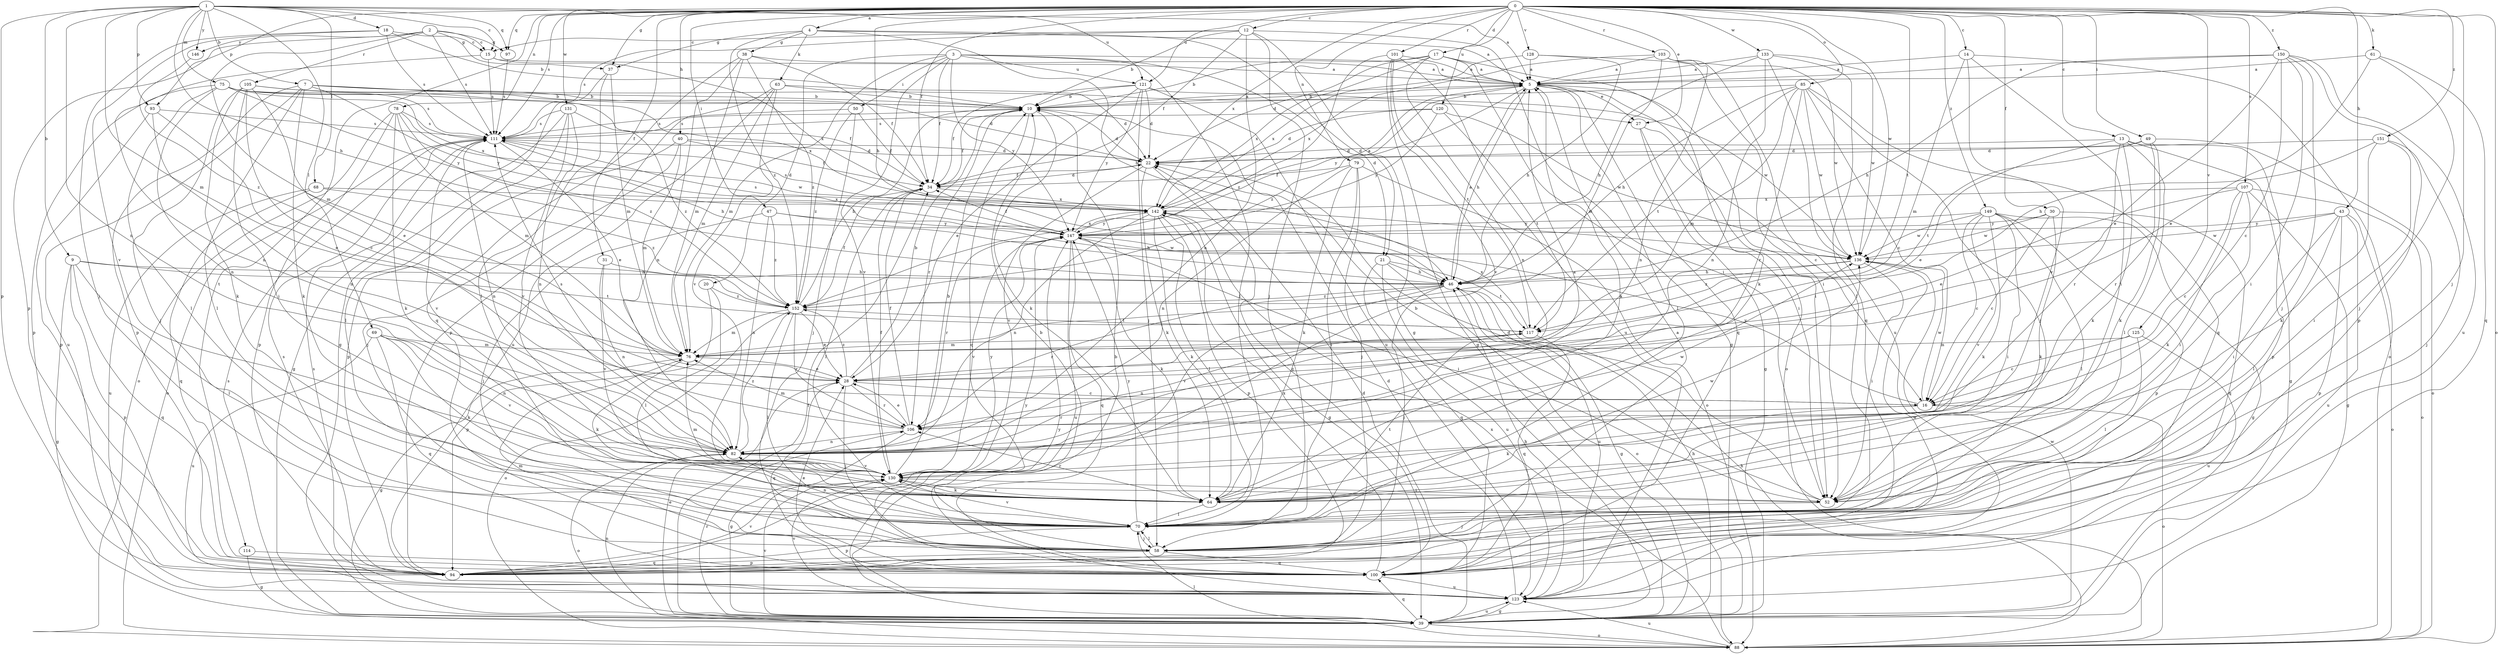 strict digraph  {
0;
1;
2;
3;
4;
5;
7;
9;
10;
12;
13;
14;
15;
16;
17;
18;
20;
21;
22;
27;
28;
30;
31;
34;
37;
38;
39;
40;
43;
46;
47;
49;
50;
52;
58;
61;
63;
64;
68;
69;
70;
75;
76;
78;
79;
82;
85;
88;
93;
94;
97;
100;
101;
103;
105;
106;
107;
111;
114;
117;
120;
121;
123;
125;
128;
130;
131;
133;
136;
142;
146;
147;
149;
150;
151;
152;
0 -> 4  [label=a];
0 -> 12  [label=c];
0 -> 13  [label=c];
0 -> 14  [label=c];
0 -> 17  [label=d];
0 -> 27  [label=e];
0 -> 30  [label=f];
0 -> 31  [label=f];
0 -> 34  [label=f];
0 -> 37  [label=g];
0 -> 40  [label=h];
0 -> 43  [label=h];
0 -> 46  [label=h];
0 -> 47  [label=i];
0 -> 49  [label=i];
0 -> 58  [label=j];
0 -> 61  [label=k];
0 -> 78  [label=n];
0 -> 79  [label=n];
0 -> 85  [label=o];
0 -> 88  [label=o];
0 -> 93  [label=p];
0 -> 97  [label=q];
0 -> 101  [label=r];
0 -> 103  [label=r];
0 -> 107  [label=s];
0 -> 111  [label=s];
0 -> 114  [label=t];
0 -> 117  [label=t];
0 -> 120  [label=u];
0 -> 121  [label=u];
0 -> 125  [label=v];
0 -> 128  [label=v];
0 -> 131  [label=w];
0 -> 133  [label=w];
0 -> 136  [label=w];
0 -> 142  [label=x];
0 -> 149  [label=z];
0 -> 150  [label=z];
0 -> 151  [label=z];
1 -> 5  [label=a];
1 -> 7  [label=b];
1 -> 9  [label=b];
1 -> 15  [label=c];
1 -> 18  [label=d];
1 -> 46  [label=h];
1 -> 68  [label=l];
1 -> 69  [label=l];
1 -> 75  [label=m];
1 -> 76  [label=m];
1 -> 82  [label=n];
1 -> 93  [label=p];
1 -> 94  [label=p];
1 -> 97  [label=q];
1 -> 121  [label=u];
1 -> 146  [label=y];
2 -> 15  [label=c];
2 -> 37  [label=g];
2 -> 76  [label=m];
2 -> 94  [label=p];
2 -> 97  [label=q];
2 -> 105  [label=r];
2 -> 111  [label=s];
2 -> 146  [label=y];
3 -> 5  [label=a];
3 -> 20  [label=d];
3 -> 21  [label=d];
3 -> 34  [label=f];
3 -> 50  [label=i];
3 -> 70  [label=l];
3 -> 76  [label=m];
3 -> 121  [label=u];
3 -> 130  [label=v];
3 -> 147  [label=y];
4 -> 5  [label=a];
4 -> 21  [label=d];
4 -> 37  [label=g];
4 -> 38  [label=g];
4 -> 46  [label=h];
4 -> 63  [label=k];
4 -> 152  [label=z];
5 -> 10  [label=b];
5 -> 27  [label=e];
5 -> 46  [label=h];
5 -> 52  [label=i];
5 -> 70  [label=l];
5 -> 88  [label=o];
5 -> 100  [label=q];
5 -> 147  [label=y];
5 -> 152  [label=z];
7 -> 10  [label=b];
7 -> 22  [label=d];
7 -> 27  [label=e];
7 -> 64  [label=k];
7 -> 70  [label=l];
7 -> 94  [label=p];
7 -> 123  [label=u];
7 -> 147  [label=y];
9 -> 39  [label=g];
9 -> 46  [label=h];
9 -> 70  [label=l];
9 -> 94  [label=p];
9 -> 100  [label=q];
9 -> 117  [label=t];
10 -> 5  [label=a];
10 -> 22  [label=d];
10 -> 34  [label=f];
10 -> 64  [label=k];
10 -> 100  [label=q];
10 -> 106  [label=r];
10 -> 111  [label=s];
12 -> 10  [label=b];
12 -> 15  [label=c];
12 -> 34  [label=f];
12 -> 39  [label=g];
12 -> 52  [label=i];
12 -> 58  [label=j];
12 -> 82  [label=n];
12 -> 111  [label=s];
13 -> 22  [label=d];
13 -> 28  [label=e];
13 -> 39  [label=g];
13 -> 64  [label=k];
13 -> 70  [label=l];
13 -> 94  [label=p];
13 -> 106  [label=r];
14 -> 5  [label=a];
14 -> 52  [label=i];
14 -> 76  [label=m];
14 -> 88  [label=o];
14 -> 130  [label=v];
15 -> 5  [label=a];
15 -> 82  [label=n];
15 -> 111  [label=s];
15 -> 142  [label=x];
16 -> 64  [label=k];
16 -> 88  [label=o];
16 -> 106  [label=r];
16 -> 136  [label=w];
16 -> 147  [label=y];
17 -> 5  [label=a];
17 -> 10  [label=b];
17 -> 22  [label=d];
17 -> 39  [label=g];
17 -> 64  [label=k];
17 -> 82  [label=n];
17 -> 142  [label=x];
18 -> 10  [label=b];
18 -> 15  [label=c];
18 -> 58  [label=j];
18 -> 111  [label=s];
18 -> 130  [label=v];
20 -> 70  [label=l];
20 -> 94  [label=p];
20 -> 152  [label=z];
21 -> 46  [label=h];
21 -> 88  [label=o];
21 -> 100  [label=q];
21 -> 117  [label=t];
21 -> 123  [label=u];
22 -> 34  [label=f];
22 -> 64  [label=k];
22 -> 100  [label=q];
22 -> 130  [label=v];
27 -> 16  [label=c];
27 -> 39  [label=g];
27 -> 52  [label=i];
28 -> 10  [label=b];
28 -> 16  [label=c];
28 -> 58  [label=j];
28 -> 100  [label=q];
28 -> 106  [label=r];
28 -> 152  [label=z];
30 -> 16  [label=c];
30 -> 64  [label=k];
30 -> 100  [label=q];
30 -> 136  [label=w];
30 -> 147  [label=y];
31 -> 46  [label=h];
31 -> 82  [label=n];
31 -> 130  [label=v];
34 -> 22  [label=d];
34 -> 70  [label=l];
34 -> 142  [label=x];
37 -> 39  [label=g];
37 -> 70  [label=l];
37 -> 76  [label=m];
38 -> 5  [label=a];
38 -> 34  [label=f];
38 -> 76  [label=m];
38 -> 82  [label=n];
38 -> 100  [label=q];
38 -> 152  [label=z];
39 -> 22  [label=d];
39 -> 28  [label=e];
39 -> 34  [label=f];
39 -> 46  [label=h];
39 -> 82  [label=n];
39 -> 88  [label=o];
39 -> 100  [label=q];
39 -> 106  [label=r];
39 -> 111  [label=s];
39 -> 123  [label=u];
39 -> 130  [label=v];
39 -> 136  [label=w];
39 -> 147  [label=y];
40 -> 22  [label=d];
40 -> 34  [label=f];
40 -> 58  [label=j];
40 -> 76  [label=m];
40 -> 94  [label=p];
43 -> 52  [label=i];
43 -> 70  [label=l];
43 -> 88  [label=o];
43 -> 94  [label=p];
43 -> 123  [label=u];
43 -> 136  [label=w];
43 -> 147  [label=y];
46 -> 5  [label=a];
46 -> 39  [label=g];
46 -> 58  [label=j];
46 -> 106  [label=r];
46 -> 123  [label=u];
46 -> 130  [label=v];
46 -> 152  [label=z];
47 -> 46  [label=h];
47 -> 58  [label=j];
47 -> 82  [label=n];
47 -> 147  [label=y];
47 -> 152  [label=z];
49 -> 22  [label=d];
49 -> 64  [label=k];
49 -> 88  [label=o];
49 -> 106  [label=r];
49 -> 117  [label=t];
50 -> 34  [label=f];
50 -> 58  [label=j];
50 -> 111  [label=s];
50 -> 152  [label=z];
52 -> 10  [label=b];
52 -> 22  [label=d];
52 -> 58  [label=j];
58 -> 10  [label=b];
58 -> 70  [label=l];
58 -> 94  [label=p];
58 -> 100  [label=q];
61 -> 5  [label=a];
61 -> 28  [label=e];
61 -> 58  [label=j];
61 -> 100  [label=q];
63 -> 10  [label=b];
63 -> 22  [label=d];
63 -> 76  [label=m];
63 -> 94  [label=p];
63 -> 123  [label=u];
63 -> 130  [label=v];
64 -> 5  [label=a];
64 -> 70  [label=l];
64 -> 76  [label=m];
64 -> 106  [label=r];
64 -> 130  [label=v];
64 -> 136  [label=w];
68 -> 100  [label=q];
68 -> 123  [label=u];
68 -> 142  [label=x];
68 -> 152  [label=z];
69 -> 64  [label=k];
69 -> 76  [label=m];
69 -> 82  [label=n];
69 -> 100  [label=q];
69 -> 123  [label=u];
69 -> 130  [label=v];
70 -> 58  [label=j];
70 -> 82  [label=n];
70 -> 94  [label=p];
70 -> 117  [label=t];
70 -> 130  [label=v];
70 -> 147  [label=y];
75 -> 10  [label=b];
75 -> 34  [label=f];
75 -> 70  [label=l];
75 -> 82  [label=n];
75 -> 94  [label=p];
75 -> 111  [label=s];
75 -> 142  [label=x];
75 -> 147  [label=y];
76 -> 28  [label=e];
76 -> 39  [label=g];
76 -> 64  [label=k];
78 -> 64  [label=k];
78 -> 76  [label=m];
78 -> 88  [label=o];
78 -> 94  [label=p];
78 -> 111  [label=s];
78 -> 136  [label=w];
78 -> 152  [label=z];
79 -> 34  [label=f];
79 -> 58  [label=j];
79 -> 64  [label=k];
79 -> 70  [label=l];
79 -> 82  [label=n];
79 -> 88  [label=o];
82 -> 5  [label=a];
82 -> 88  [label=o];
82 -> 130  [label=v];
82 -> 136  [label=w];
82 -> 152  [label=z];
85 -> 10  [label=b];
85 -> 16  [label=c];
85 -> 46  [label=h];
85 -> 58  [label=j];
85 -> 76  [label=m];
85 -> 100  [label=q];
85 -> 106  [label=r];
85 -> 117  [label=t];
85 -> 136  [label=w];
88 -> 46  [label=h];
88 -> 70  [label=l];
88 -> 123  [label=u];
88 -> 142  [label=x];
93 -> 28  [label=e];
93 -> 82  [label=n];
93 -> 94  [label=p];
93 -> 111  [label=s];
94 -> 5  [label=a];
94 -> 111  [label=s];
94 -> 130  [label=v];
94 -> 147  [label=y];
97 -> 111  [label=s];
100 -> 28  [label=e];
100 -> 76  [label=m];
100 -> 123  [label=u];
100 -> 136  [label=w];
100 -> 142  [label=x];
101 -> 5  [label=a];
101 -> 39  [label=g];
101 -> 117  [label=t];
101 -> 123  [label=u];
101 -> 130  [label=v];
101 -> 152  [label=z];
103 -> 5  [label=a];
103 -> 70  [label=l];
103 -> 76  [label=m];
103 -> 82  [label=n];
103 -> 136  [label=w];
103 -> 142  [label=x];
105 -> 10  [label=b];
105 -> 16  [label=c];
105 -> 28  [label=e];
105 -> 52  [label=i];
105 -> 58  [label=j];
105 -> 64  [label=k];
105 -> 142  [label=x];
106 -> 28  [label=e];
106 -> 34  [label=f];
106 -> 39  [label=g];
106 -> 76  [label=m];
106 -> 82  [label=n];
106 -> 111  [label=s];
107 -> 16  [label=c];
107 -> 28  [label=e];
107 -> 39  [label=g];
107 -> 52  [label=i];
107 -> 64  [label=k];
107 -> 88  [label=o];
107 -> 142  [label=x];
111 -> 22  [label=d];
111 -> 28  [label=e];
111 -> 46  [label=h];
111 -> 82  [label=n];
111 -> 88  [label=o];
111 -> 130  [label=v];
114 -> 39  [label=g];
114 -> 100  [label=q];
117 -> 76  [label=m];
117 -> 82  [label=n];
117 -> 100  [label=q];
117 -> 142  [label=x];
120 -> 22  [label=d];
120 -> 111  [label=s];
120 -> 117  [label=t];
120 -> 136  [label=w];
120 -> 147  [label=y];
121 -> 10  [label=b];
121 -> 22  [label=d];
121 -> 28  [label=e];
121 -> 34  [label=f];
121 -> 58  [label=j];
121 -> 123  [label=u];
121 -> 136  [label=w];
121 -> 147  [label=y];
123 -> 10  [label=b];
123 -> 22  [label=d];
123 -> 39  [label=g];
123 -> 46  [label=h];
123 -> 111  [label=s];
123 -> 130  [label=v];
125 -> 16  [label=c];
125 -> 70  [label=l];
125 -> 76  [label=m];
125 -> 123  [label=u];
128 -> 5  [label=a];
128 -> 46  [label=h];
128 -> 52  [label=i];
128 -> 142  [label=x];
130 -> 10  [label=b];
130 -> 34  [label=f];
130 -> 52  [label=i];
130 -> 64  [label=k];
130 -> 147  [label=y];
131 -> 39  [label=g];
131 -> 70  [label=l];
131 -> 82  [label=n];
131 -> 111  [label=s];
131 -> 130  [label=v];
131 -> 152  [label=z];
133 -> 5  [label=a];
133 -> 46  [label=h];
133 -> 82  [label=n];
133 -> 100  [label=q];
133 -> 123  [label=u];
133 -> 136  [label=w];
136 -> 46  [label=h];
136 -> 52  [label=i];
136 -> 152  [label=z];
142 -> 5  [label=a];
142 -> 39  [label=g];
142 -> 64  [label=k];
142 -> 70  [label=l];
142 -> 82  [label=n];
142 -> 94  [label=p];
142 -> 111  [label=s];
142 -> 147  [label=y];
146 -> 152  [label=z];
147 -> 34  [label=f];
147 -> 52  [label=i];
147 -> 64  [label=k];
147 -> 100  [label=q];
147 -> 106  [label=r];
147 -> 111  [label=s];
147 -> 123  [label=u];
147 -> 130  [label=v];
147 -> 136  [label=w];
147 -> 142  [label=x];
149 -> 16  [label=c];
149 -> 39  [label=g];
149 -> 52  [label=i];
149 -> 64  [label=k];
149 -> 70  [label=l];
149 -> 94  [label=p];
149 -> 130  [label=v];
149 -> 136  [label=w];
149 -> 147  [label=y];
150 -> 5  [label=a];
150 -> 16  [label=c];
150 -> 28  [label=e];
150 -> 46  [label=h];
150 -> 52  [label=i];
150 -> 58  [label=j];
150 -> 94  [label=p];
150 -> 123  [label=u];
151 -> 22  [label=d];
151 -> 46  [label=h];
151 -> 52  [label=i];
151 -> 58  [label=j];
151 -> 64  [label=k];
152 -> 10  [label=b];
152 -> 28  [label=e];
152 -> 34  [label=f];
152 -> 70  [label=l];
152 -> 76  [label=m];
152 -> 88  [label=o];
152 -> 106  [label=r];
152 -> 117  [label=t];
}
